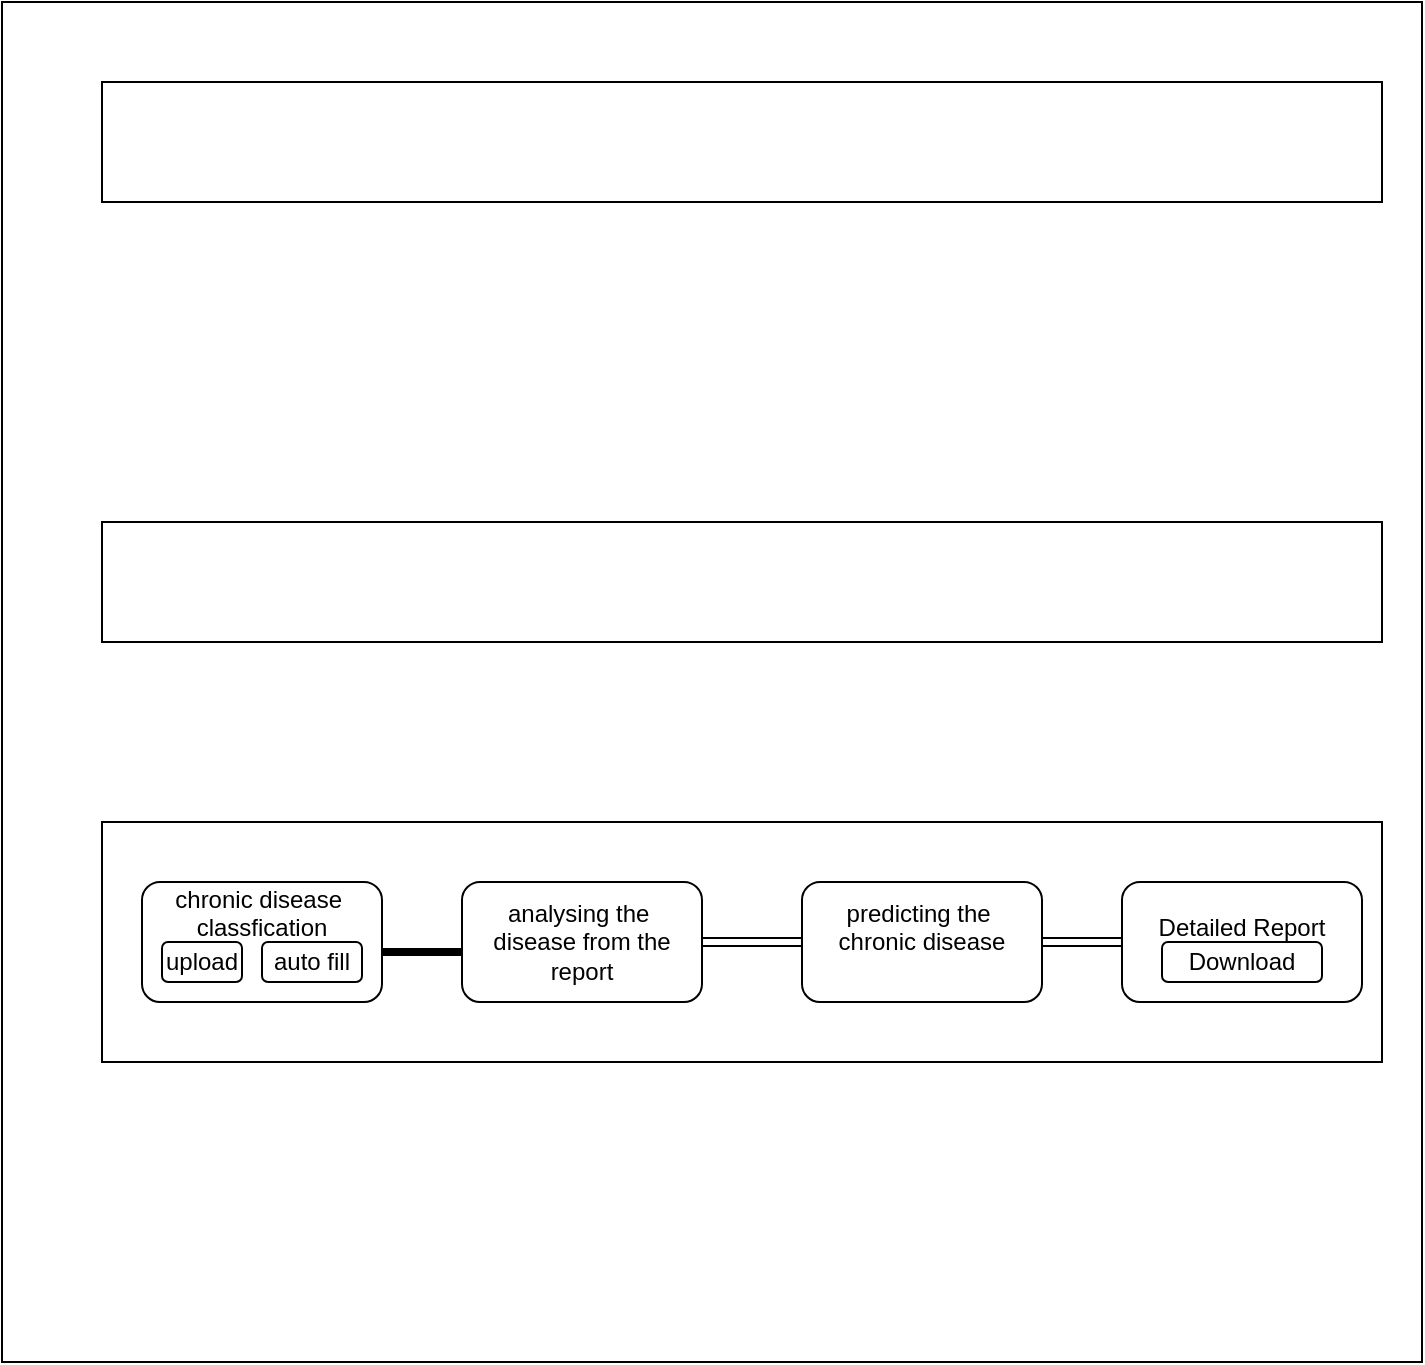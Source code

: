 <mxfile version="24.4.0" type="github">
  <diagram name="Page-1" id="4gAsuJwyxFiTD94uo9k4">
    <mxGraphModel dx="875" dy="474" grid="1" gridSize="10" guides="0" tooltips="1" connect="1" arrows="1" fold="1" page="1" pageScale="1" pageWidth="827" pageHeight="1169" math="0" shadow="0">
      <root>
        <mxCell id="0" />
        <mxCell id="1" parent="0" />
        <mxCell id="pOnptlD20K87jXzJHfgA-32" value="" style="rounded=0;whiteSpace=wrap;html=1;" vertex="1" parent="1">
          <mxGeometry x="60" y="350" width="710" height="680" as="geometry" />
        </mxCell>
        <mxCell id="pOnptlD20K87jXzJHfgA-33" value="" style="rounded=0;whiteSpace=wrap;html=1;" vertex="1" parent="1">
          <mxGeometry x="110" y="390" width="640" height="60" as="geometry" />
        </mxCell>
        <mxCell id="pOnptlD20K87jXzJHfgA-34" value="" style="rounded=0;whiteSpace=wrap;html=1;" vertex="1" parent="1">
          <mxGeometry x="110" y="610" width="640" height="60" as="geometry" />
        </mxCell>
        <mxCell id="pOnptlD20K87jXzJHfgA-35" value="" style="rounded=0;whiteSpace=wrap;html=1;" vertex="1" parent="1">
          <mxGeometry x="110" y="760" width="640" height="120" as="geometry" />
        </mxCell>
        <mxCell id="pOnptlD20K87jXzJHfgA-36" value="chronic disease&amp;nbsp;&lt;div&gt;classfication&lt;/div&gt;&lt;div&gt;&lt;br&gt;&lt;/div&gt;&lt;div&gt;&lt;br&gt;&lt;/div&gt;" style="rounded=1;whiteSpace=wrap;html=1;" vertex="1" parent="1">
          <mxGeometry x="130" y="790" width="120" height="60" as="geometry" />
        </mxCell>
        <mxCell id="pOnptlD20K87jXzJHfgA-37" value="upload" style="rounded=1;whiteSpace=wrap;html=1;" vertex="1" parent="1">
          <mxGeometry x="140" y="820" width="40" height="20" as="geometry" />
        </mxCell>
        <mxCell id="pOnptlD20K87jXzJHfgA-38" value="auto fill" style="rounded=1;whiteSpace=wrap;html=1;" vertex="1" parent="1">
          <mxGeometry x="190" y="820" width="50" height="20" as="geometry" />
        </mxCell>
        <mxCell id="pOnptlD20K87jXzJHfgA-39" value="" style="line;strokeWidth=4;html=1;perimeter=backbonePerimeter;points=[];outlineConnect=0;" vertex="1" parent="1">
          <mxGeometry x="250" y="820" width="40" height="10" as="geometry" />
        </mxCell>
        <mxCell id="pOnptlD20K87jXzJHfgA-40" value="analysing the&amp;nbsp;&lt;div&gt;disease from the report&lt;/div&gt;" style="rounded=1;whiteSpace=wrap;html=1;" vertex="1" parent="1">
          <mxGeometry x="290" y="790" width="120" height="60" as="geometry" />
        </mxCell>
        <mxCell id="pOnptlD20K87jXzJHfgA-44" value="" style="shape=link;html=1;rounded=0;" edge="1" parent="1">
          <mxGeometry width="100" relative="1" as="geometry">
            <mxPoint x="410" y="820" as="sourcePoint" />
            <mxPoint x="470" y="820" as="targetPoint" />
          </mxGeometry>
        </mxCell>
        <mxCell id="pOnptlD20K87jXzJHfgA-45" value="predicting the&amp;nbsp;&lt;div&gt;chronic disease&lt;/div&gt;&lt;div&gt;&lt;br&gt;&lt;/div&gt;" style="rounded=1;whiteSpace=wrap;html=1;" vertex="1" parent="1">
          <mxGeometry x="460" y="790" width="120" height="60" as="geometry" />
        </mxCell>
        <mxCell id="pOnptlD20K87jXzJHfgA-46" value="" style="shape=link;html=1;rounded=0;" edge="1" parent="1" target="pOnptlD20K87jXzJHfgA-47">
          <mxGeometry width="100" relative="1" as="geometry">
            <mxPoint x="580" y="820" as="sourcePoint" />
            <mxPoint x="680" y="820" as="targetPoint" />
          </mxGeometry>
        </mxCell>
        <mxCell id="pOnptlD20K87jXzJHfgA-47" value="Detailed Report&lt;div&gt;&lt;br&gt;&lt;/div&gt;" style="rounded=1;whiteSpace=wrap;html=1;" vertex="1" parent="1">
          <mxGeometry x="620" y="790" width="120" height="60" as="geometry" />
        </mxCell>
        <mxCell id="pOnptlD20K87jXzJHfgA-48" value="Download" style="rounded=1;whiteSpace=wrap;html=1;" vertex="1" parent="1">
          <mxGeometry x="640" y="820" width="80" height="20" as="geometry" />
        </mxCell>
      </root>
    </mxGraphModel>
  </diagram>
</mxfile>
